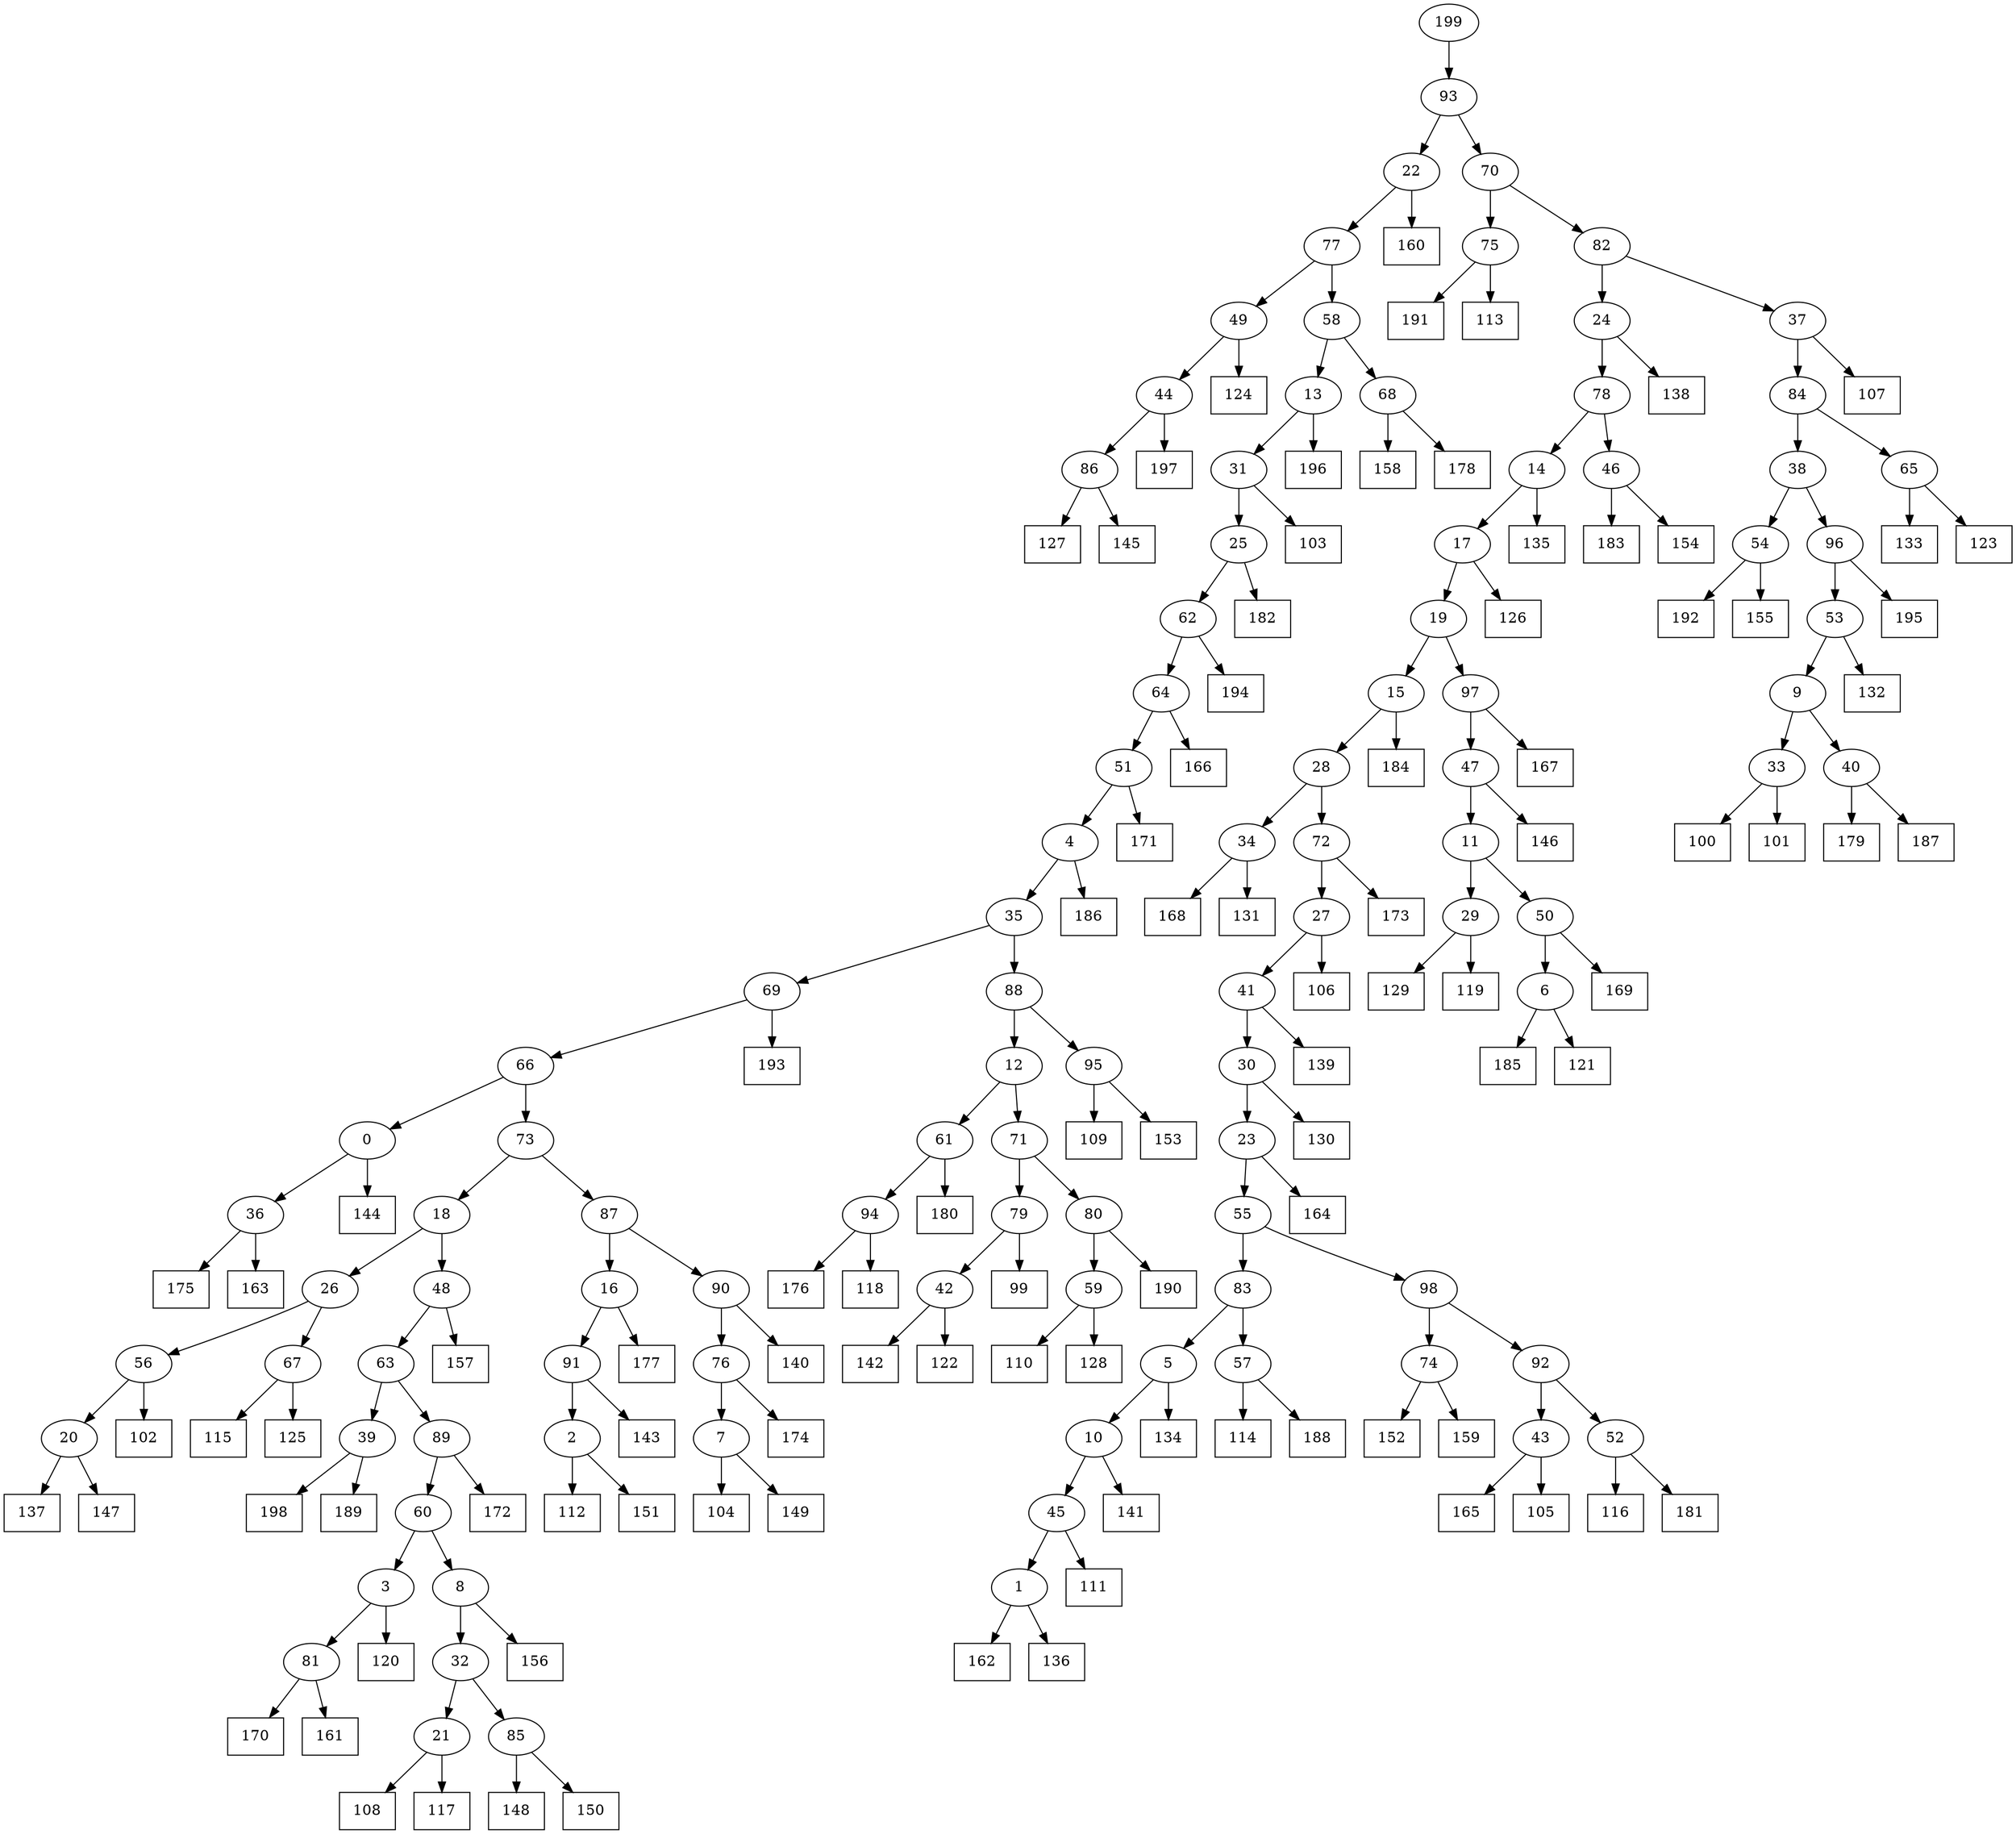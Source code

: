 digraph G {
0[label="0"];
1[label="1"];
2[label="2"];
3[label="3"];
4[label="4"];
5[label="5"];
6[label="6"];
7[label="7"];
8[label="8"];
9[label="9"];
10[label="10"];
11[label="11"];
12[label="12"];
13[label="13"];
14[label="14"];
15[label="15"];
16[label="16"];
17[label="17"];
18[label="18"];
19[label="19"];
20[label="20"];
21[label="21"];
22[label="22"];
23[label="23"];
24[label="24"];
25[label="25"];
26[label="26"];
27[label="27"];
28[label="28"];
29[label="29"];
30[label="30"];
31[label="31"];
32[label="32"];
33[label="33"];
34[label="34"];
35[label="35"];
36[label="36"];
37[label="37"];
38[label="38"];
39[label="39"];
40[label="40"];
41[label="41"];
42[label="42"];
43[label="43"];
44[label="44"];
45[label="45"];
46[label="46"];
47[label="47"];
48[label="48"];
49[label="49"];
50[label="50"];
51[label="51"];
52[label="52"];
53[label="53"];
54[label="54"];
55[label="55"];
56[label="56"];
57[label="57"];
58[label="58"];
59[label="59"];
60[label="60"];
61[label="61"];
62[label="62"];
63[label="63"];
64[label="64"];
65[label="65"];
66[label="66"];
67[label="67"];
68[label="68"];
69[label="69"];
70[label="70"];
71[label="71"];
72[label="72"];
73[label="73"];
74[label="74"];
75[label="75"];
76[label="76"];
77[label="77"];
78[label="78"];
79[label="79"];
80[label="80"];
81[label="81"];
82[label="82"];
83[label="83"];
84[label="84"];
85[label="85"];
86[label="86"];
87[label="87"];
88[label="88"];
89[label="89"];
90[label="90"];
91[label="91"];
92[label="92"];
93[label="93"];
94[label="94"];
95[label="95"];
96[label="96"];
97[label="97"];
98[label="98"];
99[shape=box,label="132"];
100[shape=box,label="100"];
101[shape=box,label="112"];
102[shape=box,label="146"];
103[shape=box,label="172"];
104[shape=box,label="115"];
105[shape=box,label="194"];
106[shape=box,label="193"];
107[shape=box,label="114"];
108[shape=box,label="142"];
109[shape=box,label="183"];
110[shape=box,label="162"];
111[shape=box,label="151"];
112[shape=box,label="191"];
113[shape=box,label="140"];
114[shape=box,label="157"];
115[shape=box,label="137"];
116[shape=box,label="180"];
117[shape=box,label="103"];
118[shape=box,label="192"];
119[shape=box,label="133"];
120[shape=box,label="169"];
121[shape=box,label="164"];
122[shape=box,label="104"];
123[shape=box,label="152"];
124[shape=box,label="110"];
125[shape=box,label="196"];
126[shape=box,label="109"];
127[shape=box,label="111"];
128[shape=box,label="170"];
129[shape=box,label="165"];
130[shape=box,label="99"];
131[shape=box,label="147"];
132[shape=box,label="179"];
133[shape=box,label="101"];
134[shape=box,label="198"];
135[shape=box,label="175"];
136[shape=box,label="138"];
137[shape=box,label="167"];
138[shape=box,label="168"];
139[shape=box,label="187"];
140[shape=box,label="123"];
141[shape=box,label="188"];
142[shape=box,label="161"];
143[shape=box,label="113"];
144[shape=box,label="171"];
145[shape=box,label="176"];
146[shape=box,label="148"];
147[shape=box,label="186"];
148[shape=box,label="155"];
149[shape=box,label="127"];
150[shape=box,label="131"];
151[shape=box,label="144"];
152[shape=box,label="125"];
153[shape=box,label="189"];
154[shape=box,label="150"];
155[shape=box,label="105"];
156[shape=box,label="158"];
157[shape=box,label="195"];
158[shape=box,label="106"];
159[shape=box,label="149"];
160[shape=box,label="120"];
161[shape=box,label="141"];
162[shape=box,label="159"];
163[shape=box,label="102"];
164[shape=box,label="116"];
165[shape=box,label="178"];
166[shape=box,label="130"];
167[shape=box,label="182"];
168[shape=box,label="184"];
169[shape=box,label="145"];
170[shape=box,label="185"];
171[shape=box,label="124"];
172[shape=box,label="190"];
173[shape=box,label="163"];
174[shape=box,label="177"];
175[shape=box,label="129"];
176[shape=box,label="166"];
177[shape=box,label="107"];
178[shape=box,label="128"];
179[shape=box,label="143"];
180[shape=box,label="160"];
181[shape=box,label="108"];
182[shape=box,label="197"];
183[shape=box,label="156"];
184[shape=box,label="136"];
185[shape=box,label="154"];
186[shape=box,label="118"];
187[shape=box,label="153"];
188[shape=box,label="134"];
189[shape=box,label="122"];
190[shape=box,label="126"];
191[shape=box,label="174"];
192[shape=box,label="181"];
193[shape=box,label="135"];
194[shape=box,label="117"];
195[shape=box,label="121"];
196[shape=box,label="139"];
197[shape=box,label="173"];
198[shape=box,label="119"];
199[label="199"];
67->152 ;
14->193 ;
6->195 ;
77->49 ;
2->111 ;
61->116 ;
74->162 ;
42->108 ;
23->121 ;
76->191 ;
85->146 ;
26->67 ;
29->198 ;
8->183 ;
39->153 ;
49->171 ;
9->40 ;
40->139 ;
1->110 ;
98->74 ;
10->161 ;
84->38 ;
42->189 ;
13->31 ;
67->104 ;
1->184 ;
22->180 ;
4->147 ;
71->79 ;
44->86 ;
86->169 ;
60->8 ;
89->103 ;
59->178 ;
91->179 ;
88->12 ;
25->167 ;
56->20 ;
43->155 ;
57->141 ;
50->120 ;
0->151 ;
31->25 ;
15->168 ;
98->92 ;
34->138 ;
87->16 ;
52->164 ;
12->71 ;
25->62 ;
48->114 ;
37->84 ;
47->102 ;
20->115 ;
52->192 ;
77->58 ;
16->174 ;
7->159 ;
46->185 ;
55->83 ;
12->61 ;
90->113 ;
92->43 ;
51->4 ;
48->63 ;
71->80 ;
32->21 ;
21->181 ;
30->23 ;
78->14 ;
6->170 ;
65->119 ;
49->44 ;
72->197 ;
83->57 ;
53->9 ;
9->33 ;
91->2 ;
2->101 ;
33->100 ;
21->194 ;
23->55 ;
55->98 ;
80->59 ;
59->124 ;
5->188 ;
78->46 ;
96->53 ;
3->160 ;
40->132 ;
81->128 ;
45->1 ;
63->39 ;
39->134 ;
94->186 ;
28->34 ;
34->150 ;
46->109 ;
69->106 ;
97->137 ;
92->52 ;
38->96 ;
96->157 ;
3->81 ;
81->142 ;
74->123 ;
84->65 ;
65->140 ;
75->143 ;
27->158 ;
56->163 ;
95->126 ;
35->88 ;
69->66 ;
53->99 ;
87->90 ;
86->149 ;
70->82 ;
97->47 ;
24->136 ;
47->11 ;
16->91 ;
63->89 ;
83->5 ;
11->29 ;
44->182 ;
7->122 ;
30->166 ;
58->13 ;
13->125 ;
31->117 ;
45->127 ;
90->76 ;
76->7 ;
20->131 ;
88->95 ;
95->187 ;
33->133 ;
41->196 ;
28->72 ;
72->27 ;
22->77 ;
62->64 ;
64->176 ;
4->35 ;
14->17 ;
17->190 ;
17->19 ;
19->15 ;
0->36 ;
36->135 ;
57->107 ;
93->22 ;
80->172 ;
11->50 ;
50->6 ;
62->105 ;
32->85 ;
37->177 ;
5->10 ;
10->45 ;
79->42 ;
73->87 ;
35->69 ;
18->26 ;
26->56 ;
19->97 ;
54->148 ;
15->28 ;
68->156 ;
82->37 ;
8->32 ;
70->75 ;
75->112 ;
66->0 ;
199->93 ;
93->70 ;
43->129 ;
27->41 ;
41->30 ;
66->73 ;
29->175 ;
82->24 ;
24->78 ;
54->118 ;
38->54 ;
64->51 ;
51->144 ;
36->173 ;
58->68 ;
68->165 ;
85->154 ;
61->94 ;
94->145 ;
79->130 ;
89->60 ;
60->3 ;
73->18 ;
18->48 ;
}
